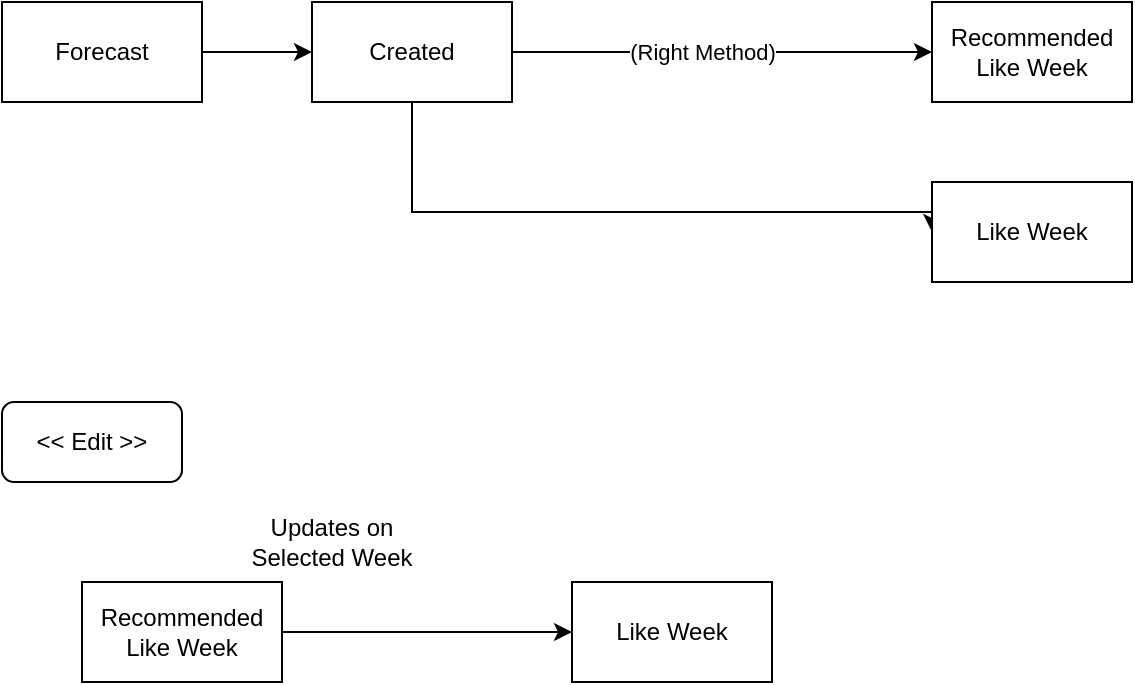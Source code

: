 <mxfile version="24.4.2" type="device">
  <diagram name="Page-1" id="xUA3Y_YOHLh1f9uY_yVV">
    <mxGraphModel dx="1076" dy="633" grid="1" gridSize="10" guides="1" tooltips="1" connect="1" arrows="1" fold="1" page="1" pageScale="1" pageWidth="850" pageHeight="1100" math="0" shadow="0">
      <root>
        <mxCell id="0" />
        <mxCell id="1" parent="0" />
        <mxCell id="FgL405yx1syYTSOvZcrQ-12" style="edgeStyle=orthogonalEdgeStyle;rounded=0;orthogonalLoop=1;jettySize=auto;html=1;" edge="1" parent="1" source="FgL405yx1syYTSOvZcrQ-1" target="FgL405yx1syYTSOvZcrQ-10">
          <mxGeometry relative="1" as="geometry" />
        </mxCell>
        <mxCell id="FgL405yx1syYTSOvZcrQ-1" value="Forecast" style="rounded=0;whiteSpace=wrap;html=1;" vertex="1" parent="1">
          <mxGeometry x="75" y="140" width="100" height="50" as="geometry" />
        </mxCell>
        <mxCell id="FgL405yx1syYTSOvZcrQ-8" style="edgeStyle=orthogonalEdgeStyle;rounded=0;orthogonalLoop=1;jettySize=auto;html=1;" edge="1" parent="1" source="FgL405yx1syYTSOvZcrQ-5" target="FgL405yx1syYTSOvZcrQ-6">
          <mxGeometry relative="1" as="geometry" />
        </mxCell>
        <mxCell id="FgL405yx1syYTSOvZcrQ-5" value="Recommended Like Week" style="rounded=0;whiteSpace=wrap;html=1;" vertex="1" parent="1">
          <mxGeometry x="115" y="430" width="100" height="50" as="geometry" />
        </mxCell>
        <mxCell id="FgL405yx1syYTSOvZcrQ-6" value="Like Week" style="rounded=0;whiteSpace=wrap;html=1;" vertex="1" parent="1">
          <mxGeometry x="360" y="430" width="100" height="50" as="geometry" />
        </mxCell>
        <mxCell id="FgL405yx1syYTSOvZcrQ-7" value="&amp;lt;&amp;lt; Edit &amp;gt;&amp;gt;" style="rounded=1;whiteSpace=wrap;html=1;" vertex="1" parent="1">
          <mxGeometry x="75" y="340" width="90" height="40" as="geometry" />
        </mxCell>
        <mxCell id="FgL405yx1syYTSOvZcrQ-9" value="Updates on&lt;br&gt;Selected Week" style="text;html=1;align=center;verticalAlign=middle;whiteSpace=wrap;rounded=0;" vertex="1" parent="1">
          <mxGeometry x="165" y="400" width="150" height="20" as="geometry" />
        </mxCell>
        <mxCell id="FgL405yx1syYTSOvZcrQ-13" style="edgeStyle=orthogonalEdgeStyle;rounded=0;orthogonalLoop=1;jettySize=auto;html=1;" edge="1" parent="1" source="FgL405yx1syYTSOvZcrQ-10" target="FgL405yx1syYTSOvZcrQ-11">
          <mxGeometry relative="1" as="geometry" />
        </mxCell>
        <mxCell id="FgL405yx1syYTSOvZcrQ-16" value="(Right Method)" style="edgeLabel;html=1;align=center;verticalAlign=middle;resizable=0;points=[];" vertex="1" connectable="0" parent="FgL405yx1syYTSOvZcrQ-13">
          <mxGeometry x="-0.095" relative="1" as="geometry">
            <mxPoint as="offset" />
          </mxGeometry>
        </mxCell>
        <mxCell id="FgL405yx1syYTSOvZcrQ-15" style="edgeStyle=orthogonalEdgeStyle;rounded=0;orthogonalLoop=1;jettySize=auto;html=1;entryX=0;entryY=0.5;entryDx=0;entryDy=0;" edge="1" parent="1" source="FgL405yx1syYTSOvZcrQ-10" target="FgL405yx1syYTSOvZcrQ-14">
          <mxGeometry relative="1" as="geometry">
            <Array as="points">
              <mxPoint x="280" y="245" />
            </Array>
          </mxGeometry>
        </mxCell>
        <mxCell id="FgL405yx1syYTSOvZcrQ-10" value="Created" style="rounded=0;whiteSpace=wrap;html=1;" vertex="1" parent="1">
          <mxGeometry x="230" y="140" width="100" height="50" as="geometry" />
        </mxCell>
        <mxCell id="FgL405yx1syYTSOvZcrQ-11" value="Recommended Like Week" style="rounded=0;whiteSpace=wrap;html=1;" vertex="1" parent="1">
          <mxGeometry x="540" y="140" width="100" height="50" as="geometry" />
        </mxCell>
        <mxCell id="FgL405yx1syYTSOvZcrQ-14" value="Like Week" style="rounded=0;whiteSpace=wrap;html=1;" vertex="1" parent="1">
          <mxGeometry x="540" y="230" width="100" height="50" as="geometry" />
        </mxCell>
      </root>
    </mxGraphModel>
  </diagram>
</mxfile>
